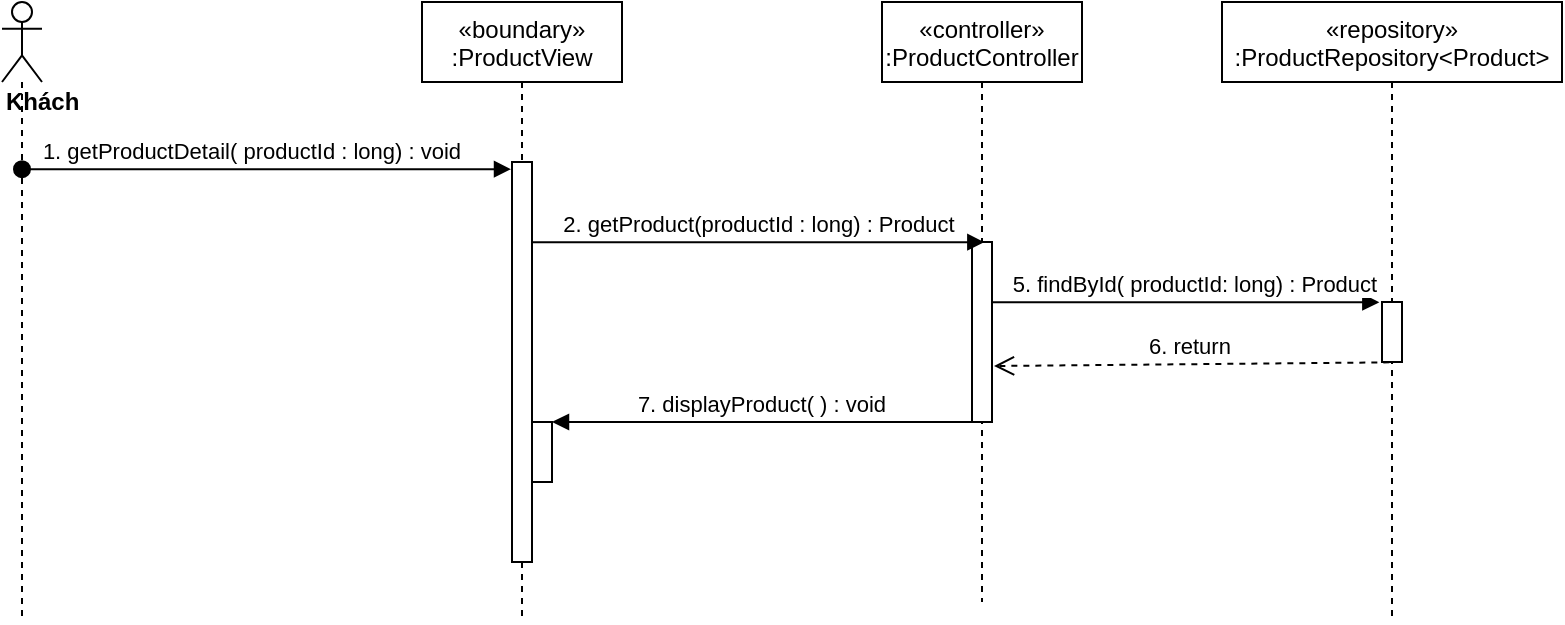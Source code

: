 <mxfile version="14.7.0" type="device"><diagram id="kgpKYQtTHZ0yAKxKKP6v" name="Page-1"><mxGraphModel dx="1108" dy="425" grid="1" gridSize="10" guides="1" tooltips="1" connect="1" arrows="1" fold="1" page="1" pageScale="1" pageWidth="850" pageHeight="1100" math="0" shadow="0"><root><mxCell id="0"/><mxCell id="1" parent="0"/><mxCell id="auqwbmmGcA8z6ZjmudGy-1" value="«boundary»&#10;:ProductView" style="shape=umlLifeline;perimeter=lifelinePerimeter;container=1;collapsible=0;recursiveResize=0;rounded=0;shadow=0;strokeWidth=1;" parent="1" vertex="1"><mxGeometry x="300" y="80" width="100" height="310" as="geometry"/></mxCell><mxCell id="auqwbmmGcA8z6ZjmudGy-2" value="" style="points=[];perimeter=orthogonalPerimeter;rounded=0;shadow=0;strokeWidth=1;" parent="auqwbmmGcA8z6ZjmudGy-1" vertex="1"><mxGeometry x="45" y="80" width="10" height="200" as="geometry"/></mxCell><mxCell id="auqwbmmGcA8z6ZjmudGy-3" value="" style="html=1;points=[];perimeter=orthogonalPerimeter;" parent="auqwbmmGcA8z6ZjmudGy-1" vertex="1"><mxGeometry x="55" y="210" width="10" height="30" as="geometry"/></mxCell><mxCell id="auqwbmmGcA8z6ZjmudGy-4" value="«controller»&#10;:ProductController" style="shape=umlLifeline;perimeter=lifelinePerimeter;container=1;collapsible=0;recursiveResize=0;rounded=0;shadow=0;strokeWidth=1;" parent="1" vertex="1"><mxGeometry x="530" y="80" width="100" height="300" as="geometry"/></mxCell><mxCell id="auqwbmmGcA8z6ZjmudGy-5" value="" style="points=[];perimeter=orthogonalPerimeter;rounded=0;shadow=0;strokeWidth=1;" parent="auqwbmmGcA8z6ZjmudGy-4" vertex="1"><mxGeometry x="45" y="120" width="10" height="90" as="geometry"/></mxCell><mxCell id="auqwbmmGcA8z6ZjmudGy-6" value="&lt;div&gt;&lt;b&gt;Khách&lt;/b&gt;&lt;/div&gt;" style="shape=umlLifeline;participant=umlActor;perimeter=lifelinePerimeter;whiteSpace=wrap;html=1;container=1;collapsible=0;recursiveResize=0;verticalAlign=top;spacingTop=36;outlineConnect=0;align=left;" parent="1" vertex="1"><mxGeometry x="90" y="80" width="20" height="310" as="geometry"/></mxCell><mxCell id="auqwbmmGcA8z6ZjmudGy-7" value="1. getProductDetail( productId : long) : void" style="verticalAlign=bottom;startArrow=oval;endArrow=block;startSize=8;shadow=0;strokeWidth=1;entryX=-0.05;entryY=0.018;entryDx=0;entryDy=0;entryPerimeter=0;" parent="1" source="auqwbmmGcA8z6ZjmudGy-6" target="auqwbmmGcA8z6ZjmudGy-2" edge="1"><mxGeometry x="-0.06" relative="1" as="geometry"><mxPoint x="100" y="170" as="sourcePoint"/><mxPoint as="offset"/></mxGeometry></mxCell><mxCell id="auqwbmmGcA8z6ZjmudGy-10" value="2. getProduct(productId : long) : Product" style="html=1;verticalAlign=bottom;endArrow=block;entryX=0.617;entryY=0.001;entryDx=0;entryDy=0;entryPerimeter=0;" parent="1" source="auqwbmmGcA8z6ZjmudGy-2" target="auqwbmmGcA8z6ZjmudGy-5" edge="1"><mxGeometry width="80" relative="1" as="geometry"><mxPoint x="320" y="248" as="sourcePoint"/><mxPoint x="500" y="210" as="targetPoint"/></mxGeometry></mxCell><mxCell id="auqwbmmGcA8z6ZjmudGy-12" value="«repository»&#10;:ProductRepository&lt;Product&gt;" style="shape=umlLifeline;perimeter=lifelinePerimeter;container=1;collapsible=0;recursiveResize=0;rounded=0;shadow=0;strokeWidth=1;" parent="1" vertex="1"><mxGeometry x="700" y="80" width="170" height="310" as="geometry"/></mxCell><mxCell id="auqwbmmGcA8z6ZjmudGy-13" value="" style="points=[];perimeter=orthogonalPerimeter;rounded=0;shadow=0;strokeWidth=1;" parent="auqwbmmGcA8z6ZjmudGy-12" vertex="1"><mxGeometry x="80" y="150" width="10" height="30" as="geometry"/></mxCell><mxCell id="auqwbmmGcA8z6ZjmudGy-14" value="5. findById( productId: long) : Product" style="html=1;verticalAlign=bottom;endArrow=block;entryX=-0.133;entryY=0.004;entryDx=0;entryDy=0;entryPerimeter=0;" parent="1" source="auqwbmmGcA8z6ZjmudGy-5" target="auqwbmmGcA8z6ZjmudGy-13" edge="1"><mxGeometry x="0.041" width="80" relative="1" as="geometry"><mxPoint x="596" y="230" as="sourcePoint"/><mxPoint x="1000" y="190" as="targetPoint"/><mxPoint as="offset"/></mxGeometry></mxCell><mxCell id="auqwbmmGcA8z6ZjmudGy-15" value="6. return&amp;nbsp;" style="html=1;verticalAlign=bottom;endArrow=open;dashed=1;endSize=8;exitX=0.367;exitY=1.006;exitDx=0;exitDy=0;exitPerimeter=0;entryX=1.1;entryY=0.689;entryDx=0;entryDy=0;entryPerimeter=0;" parent="1" source="auqwbmmGcA8z6ZjmudGy-13" target="auqwbmmGcA8z6ZjmudGy-5" edge="1"><mxGeometry relative="1" as="geometry"><mxPoint x="1000" y="360" as="sourcePoint"/><mxPoint x="620" y="260" as="targetPoint"/></mxGeometry></mxCell><mxCell id="auqwbmmGcA8z6ZjmudGy-17" value="7. displayProduct( ) : void" style="verticalAlign=bottom;endArrow=block;shadow=0;strokeWidth=1;" parent="1" source="auqwbmmGcA8z6ZjmudGy-5" target="auqwbmmGcA8z6ZjmudGy-3" edge="1"><mxGeometry relative="1" as="geometry"><mxPoint x="565" y="370" as="sourcePoint"/><mxPoint x="350" y="401" as="targetPoint"/></mxGeometry></mxCell></root></mxGraphModel></diagram></mxfile>